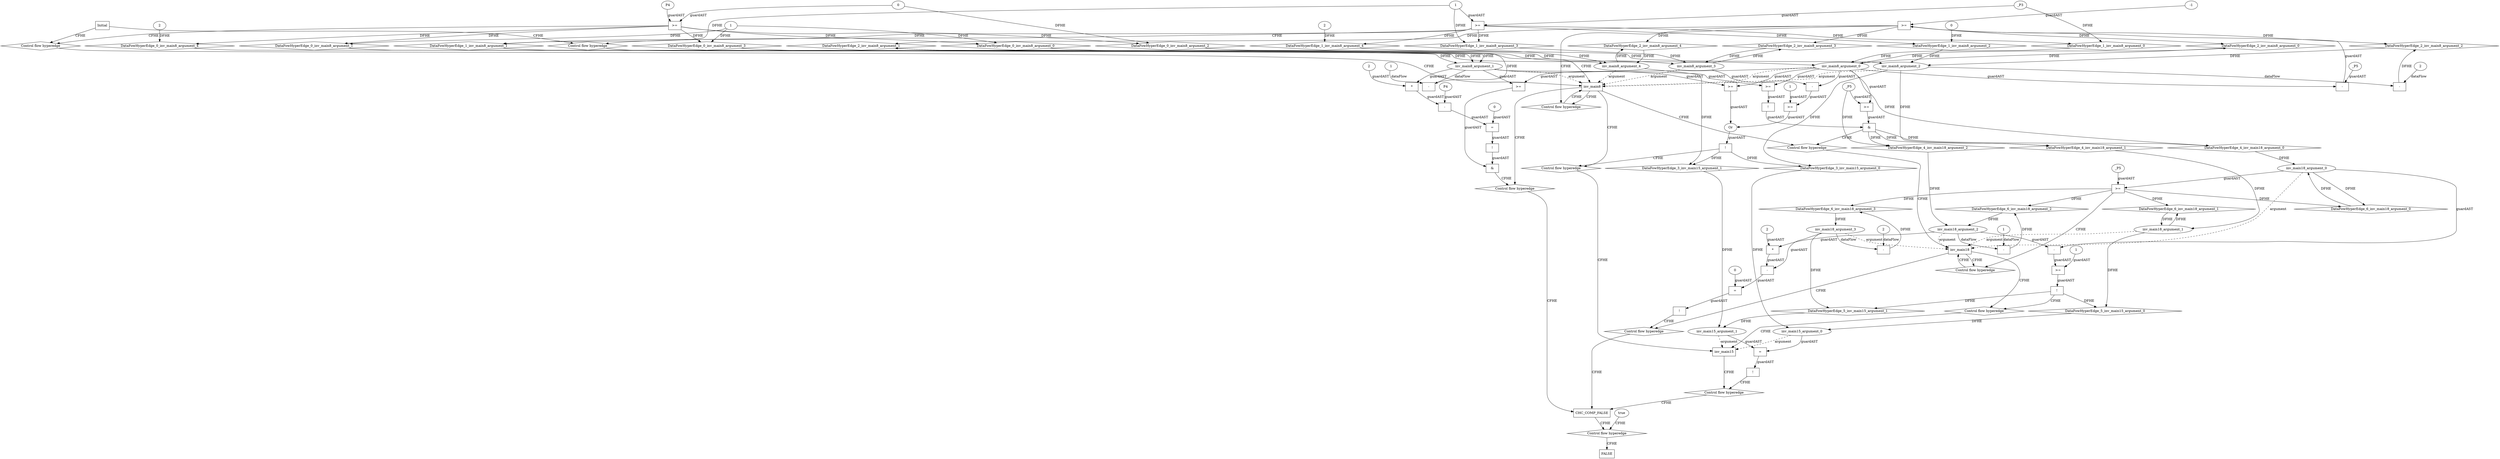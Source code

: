 digraph dag {
"CHC_COMP_FALSE" [label="CHC_COMP_FALSE" nodeName="CHC_COMP_FALSE" class=CONTROL  shape="rect"];
"inv_main15" [label="inv_main15" nodeName="inv_main15" class=CONTROL  shape="rect"];
"inv_main18" [label="inv_main18" nodeName="inv_main18" class=CONTROL  shape="rect"];
"inv_main8" [label="inv_main8" nodeName="inv_main8" class=CONTROL  shape="rect"];
FALSE [label="FALSE" nodeName=FALSE class=CONTROL  shape="rect"];
Initial [label="Initial" nodeName=Initial class=CONTROL  shape="rect"];
ControlFowHyperEdge_0 [label="Control flow hyperedge" nodeName=ControlFowHyperEdge_0 class=controlFlowHyperEdge shape="diamond"];
"Initial" -> ControlFowHyperEdge_0 [label="CFHE"]
ControlFowHyperEdge_0 -> "inv_main8" [label="CFHE"]
ControlFowHyperEdge_1 [label="Control flow hyperedge" nodeName=ControlFowHyperEdge_1 class=controlFlowHyperEdge shape="diamond"];
"Initial" -> ControlFowHyperEdge_1 [label="CFHE"]
ControlFowHyperEdge_1 -> "inv_main8" [label="CFHE"]
ControlFowHyperEdge_2 [label="Control flow hyperedge" nodeName=ControlFowHyperEdge_2 class=controlFlowHyperEdge shape="diamond"];
"inv_main8" -> ControlFowHyperEdge_2 [label="CFHE"]
ControlFowHyperEdge_2 -> "inv_main8" [label="CFHE"]
ControlFowHyperEdge_3 [label="Control flow hyperedge" nodeName=ControlFowHyperEdge_3 class=controlFlowHyperEdge shape="diamond"];
"inv_main8" -> ControlFowHyperEdge_3 [label="CFHE"]
ControlFowHyperEdge_3 -> "inv_main15" [label="CFHE"]
ControlFowHyperEdge_4 [label="Control flow hyperedge" nodeName=ControlFowHyperEdge_4 class=controlFlowHyperEdge shape="diamond"];
"inv_main8" -> ControlFowHyperEdge_4 [label="CFHE"]
ControlFowHyperEdge_4 -> "inv_main18" [label="CFHE"]
ControlFowHyperEdge_5 [label="Control flow hyperedge" nodeName=ControlFowHyperEdge_5 class=controlFlowHyperEdge shape="diamond"];
"inv_main18" -> ControlFowHyperEdge_5 [label="CFHE"]
ControlFowHyperEdge_5 -> "inv_main15" [label="CFHE"]
ControlFowHyperEdge_6 [label="Control flow hyperedge" nodeName=ControlFowHyperEdge_6 class=controlFlowHyperEdge shape="diamond"];
"inv_main18" -> ControlFowHyperEdge_6 [label="CFHE"]
ControlFowHyperEdge_6 -> "inv_main18" [label="CFHE"]
ControlFowHyperEdge_7 [label="Control flow hyperedge" nodeName=ControlFowHyperEdge_7 class=controlFlowHyperEdge shape="diamond"];
"inv_main8" -> ControlFowHyperEdge_7 [label="CFHE"]
ControlFowHyperEdge_7 -> "CHC_COMP_FALSE" [label="CFHE"]
ControlFowHyperEdge_8 [label="Control flow hyperedge" nodeName=ControlFowHyperEdge_8 class=controlFlowHyperEdge shape="diamond"];
"inv_main18" -> ControlFowHyperEdge_8 [label="CFHE"]
ControlFowHyperEdge_8 -> "CHC_COMP_FALSE" [label="CFHE"]
ControlFowHyperEdge_9 [label="Control flow hyperedge" nodeName=ControlFowHyperEdge_9 class=controlFlowHyperEdge shape="diamond"];
"inv_main15" -> ControlFowHyperEdge_9 [label="CFHE"]
ControlFowHyperEdge_9 -> "CHC_COMP_FALSE" [label="CFHE"]
ControlFowHyperEdge_10 [label="Control flow hyperedge" nodeName=ControlFowHyperEdge_10 class=controlFlowHyperEdge shape="diamond"];
"CHC_COMP_FALSE" -> ControlFowHyperEdge_10 [label="CFHE"]
ControlFowHyperEdge_10 -> "FALSE" [label="CFHE"]
"inv_main8_argument_0" [label="inv_main8_argument_0" nodeName=argument0 class=argument  head="inv_main8" shape="oval"];
"inv_main8_argument_0" -> "inv_main8"[label="argument" style="dashed"]
"inv_main8_argument_1" [label="inv_main8_argument_1" nodeName=argument1 class=argument  head="inv_main8" shape="oval"];
"inv_main8_argument_1" -> "inv_main8"[label="argument" style="dashed"]
"inv_main8_argument_2" [label="inv_main8_argument_2" nodeName=argument2 class=argument  head="inv_main8" shape="oval"];
"inv_main8_argument_2" -> "inv_main8"[label="argument" style="dashed"]
"inv_main8_argument_3" [label="inv_main8_argument_3" nodeName=argument3 class=argument  head="inv_main8" shape="oval"];
"inv_main8_argument_3" -> "inv_main8"[label="argument" style="dashed"]
"inv_main8_argument_4" [label="inv_main8_argument_4" nodeName=argument4 class=argument  head="inv_main8" shape="oval"];
"inv_main8_argument_4" -> "inv_main8"[label="argument" style="dashed"]
"inv_main15_argument_0" [label="inv_main15_argument_0" nodeName=argument0 class=argument  head="inv_main15" shape="oval"];
"inv_main15_argument_0" -> "inv_main15"[label="argument" style="dashed"]
"inv_main15_argument_1" [label="inv_main15_argument_1" nodeName=argument1 class=argument  head="inv_main15" shape="oval"];
"inv_main15_argument_1" -> "inv_main15"[label="argument" style="dashed"]
"inv_main18_argument_0" [label="inv_main18_argument_0" nodeName=argument0 class=argument  head="inv_main18" shape="oval"];
"inv_main18_argument_0" -> "inv_main18"[label="argument" style="dashed"]
"inv_main18_argument_1" [label="inv_main18_argument_1" nodeName=argument1 class=argument  head="inv_main18" shape="oval"];
"inv_main18_argument_1" -> "inv_main18"[label="argument" style="dashed"]
"inv_main18_argument_2" [label="inv_main18_argument_2" nodeName=argument2 class=argument  head="inv_main18" shape="oval"];
"inv_main18_argument_2" -> "inv_main18"[label="argument" style="dashed"]
"inv_main18_argument_3" [label="inv_main18_argument_3" nodeName=argument3 class=argument  head="inv_main18" shape="oval"];
"inv_main18_argument_3" -> "inv_main18"[label="argument" style="dashed"]

"xxxinv_main8___Initial_0xxxguard_0_node_0" [label=">=" nodeName="xxxinv_main8___Initial_0xxxguard_0_node_0" class=Operator  shape="rect"];
"xxxinv_main8___Initial_0xxxguard_0_node_2" [label="P4" nodeName="xxxinv_main8___Initial_0xxxguard_0_node_2" class=symbolicConstant ];
"xxxinv_main8___Initial_0xxxdataFlow1_node_0" -> "xxxinv_main8___Initial_0xxxguard_0_node_0"[label="guardAST"]
"xxxinv_main8___Initial_0xxxguard_0_node_2" -> "xxxinv_main8___Initial_0xxxguard_0_node_0"[label="guardAST"]

"xxxinv_main8___Initial_0xxxguard_0_node_0" -> "ControlFowHyperEdge_0" [label="CFHE"];
"xxxinv_main8___Initial_0xxxdataFlow_0_node_0" [label="1" nodeName="xxxinv_main8___Initial_0xxxdataFlow_0_node_0" class=IdealInt ];

"xxxinv_main8___Initial_0xxxdataFlow1_node_0" [label="0" nodeName="xxxinv_main8___Initial_0xxxdataFlow1_node_0" class=IdealInt ];


"xxxinv_main8___Initial_0xxxdataFlow3_node_0" [label="2" nodeName="xxxinv_main8___Initial_0xxxdataFlow3_node_0" class=IdealInt ];


"xxxinv_main8___Initial_1xxxguard_0_node_0" [label=">=" nodeName="xxxinv_main8___Initial_1xxxguard_0_node_0" class=Operator  shape="rect"];
"xxxinv_main8___Initial_1xxxdataFlow4_node_0" -> "xxxinv_main8___Initial_1xxxguard_0_node_0"[label="guardAST"]
"xxxinv_main8___Initial_1xxxdataFlow_0_node_0" -> "xxxinv_main8___Initial_1xxxguard_0_node_0"[label="guardAST"]

"xxxinv_main8___Initial_1xxxguard_0_node_0" -> "ControlFowHyperEdge_1" [label="CFHE"];
"xxxinv_main8___Initial_1xxxdataFlow_0_node_0" [label="1" nodeName="xxxinv_main8___Initial_1xxxdataFlow_0_node_0" class=IdealInt ];

"xxxinv_main8___Initial_1xxxdataFlow1_node_0" [label="0" nodeName="xxxinv_main8___Initial_1xxxdataFlow1_node_0" class=IdealInt ];


"xxxinv_main8___Initial_1xxxdataFlow3_node_0" [label="2" nodeName="xxxinv_main8___Initial_1xxxdataFlow3_node_0" class=IdealInt ];

"xxxinv_main8___Initial_1xxxdataFlow4_node_0" [label="_P3" nodeName="xxxinv_main8___Initial_1xxxdataFlow4_node_0" class=symbolicConstant ];

"xxxinv_main8___inv_main8_2xxxguard_0_node_0" [label=">=" nodeName="xxxinv_main8___inv_main8_2xxxguard_0_node_0" class=Operator  shape="rect"];
"xxxinv_main8___inv_main8_2xxxguard_0_node_1" [label="-" nodeName="xxxinv_main8___inv_main8_2xxxguard_0_node_1" class= Operator shape="rect"];
"xxxinv_main8___inv_main8_2xxxguard_0_node_3" [label="_P5" nodeName="xxxinv_main8___inv_main8_2xxxguard_0_node_3" class=symbolicConstant ];
"xxxinv_main8___inv_main8_2xxxguard_0_node_4" [label="-1" nodeName="xxxinv_main8___inv_main8_2xxxguard_0_node_4" class=IdealInt ];
"xxxinv_main8___inv_main8_2xxxguard_0_node_1" -> "xxxinv_main8___inv_main8_2xxxguard_0_node_0"[label="guardAST"]
"xxxinv_main8___inv_main8_2xxxguard_0_node_4" -> "xxxinv_main8___inv_main8_2xxxguard_0_node_0"[label="guardAST"]
"inv_main8_argument_0" -> "xxxinv_main8___inv_main8_2xxxguard_0_node_1"[label="guardAST"]
"xxxinv_main8___inv_main8_2xxxguard_0_node_3" -> "xxxinv_main8___inv_main8_2xxxguard_0_node_1"[label="guardAST"]

"xxxinv_main8___inv_main8_2xxxguard_0_node_0" -> "ControlFowHyperEdge_2" [label="CFHE"];
"xxxinv_main8___inv_main8_2xxxdataFlow_0_node_0" [label="-" nodeName="xxxinv_main8___inv_main8_2xxxdataFlow_0_node_0" class= Operator shape="rect"];
"xxxinv_main8___inv_main8_2xxxdataFlow_0_node_2" [label="1" nodeName="xxxinv_main8___inv_main8_2xxxdataFlow_0_node_2" class=IdealInt ];
"inv_main8_argument_1" -> "xxxinv_main8___inv_main8_2xxxdataFlow_0_node_0"[label="dataFlow"]
"xxxinv_main8___inv_main8_2xxxdataFlow_0_node_2" -> "xxxinv_main8___inv_main8_2xxxdataFlow_0_node_0"[label="dataFlow"]

"xxxinv_main8___inv_main8_2xxxdataFlow1_node_0" [label="-" nodeName="xxxinv_main8___inv_main8_2xxxdataFlow1_node_0" class= Operator shape="rect"];
"xxxinv_main8___inv_main8_2xxxdataFlow1_node_2" [label="2" nodeName="xxxinv_main8___inv_main8_2xxxdataFlow1_node_2" class=IdealInt ];
"inv_main8_argument_2" -> "xxxinv_main8___inv_main8_2xxxdataFlow1_node_0"[label="dataFlow"]
"xxxinv_main8___inv_main8_2xxxdataFlow1_node_2" -> "xxxinv_main8___inv_main8_2xxxdataFlow1_node_0"[label="dataFlow"]

"xxxinv_main15___inv_main8_3xxxguard_0_node_0" [label="!" nodeName="xxxinv_main15___inv_main8_3xxxguard_0_node_0" class=Operator shape="rect"];
"xxxinv_main15___inv_main8_3xxxguard_0_node_1" [label="Or" nodeName="xxxinv_main15___inv_main8_3xxxguard_0_node_1" class=Operator ];
"xxxinv_main15___inv_main8_3xxxguard_0_node_2" [label=">=" nodeName="xxxinv_main15___inv_main8_3xxxguard_0_node_2" class=Operator  shape="rect"];
"xxxinv_main15___inv_main8_3xxxguard_0_node_3" [label="-" nodeName="xxxinv_main15___inv_main8_3xxxguard_0_node_3" class= Operator shape="rect"];
"xxxinv_main15___inv_main8_3xxxguard_0_node_6" [label="1" nodeName="xxxinv_main15___inv_main8_3xxxguard_0_node_6" class=IdealInt ];
"xxxinv_main15___inv_main8_3xxxguard_0_node_7" [label=">=" nodeName="xxxinv_main15___inv_main8_3xxxguard_0_node_7" class=Operator  shape="rect"];
"xxxinv_main15___inv_main8_3xxxguard_0_node_1" -> "xxxinv_main15___inv_main8_3xxxguard_0_node_0"[label="guardAST"]
"xxxinv_main15___inv_main8_3xxxguard_0_node_2" -> "xxxinv_main15___inv_main8_3xxxguard_0_node_1"[label="guardAST"]
"xxxinv_main15___inv_main8_3xxxguard_0_node_7" -> "xxxinv_main15___inv_main8_3xxxguard_0_node_1"[label="guardAST"]
"xxxinv_main15___inv_main8_3xxxguard_0_node_3" -> "xxxinv_main15___inv_main8_3xxxguard_0_node_2"[label="guardAST"]
"xxxinv_main15___inv_main8_3xxxguard_0_node_6" -> "xxxinv_main15___inv_main8_3xxxguard_0_node_2"[label="guardAST"]
"inv_main8_argument_0" -> "xxxinv_main15___inv_main8_3xxxguard_0_node_3"[label="guardAST"]
"inv_main8_argument_3" -> "xxxinv_main15___inv_main8_3xxxguard_0_node_3"[label="guardAST"]
"inv_main8_argument_0" -> "xxxinv_main15___inv_main8_3xxxguard_0_node_7"[label="guardAST"]
"inv_main8_argument_1" -> "xxxinv_main15___inv_main8_3xxxguard_0_node_7"[label="guardAST"]

"xxxinv_main15___inv_main8_3xxxguard_0_node_0" -> "ControlFowHyperEdge_3" [label="CFHE"];
"xxxinv_main18___inv_main8_4xxx_and" [label="&" nodeName="xxxinv_main18___inv_main8_4xxx_and" class=Operator shape="rect"];
"xxxinv_main18___inv_main8_4xxxguard_0_node_0" [label="!" nodeName="xxxinv_main18___inv_main8_4xxxguard_0_node_0" class=Operator shape="rect"];
"xxxinv_main18___inv_main8_4xxxguard_0_node_1" [label=">=" nodeName="xxxinv_main18___inv_main8_4xxxguard_0_node_1" class=Operator  shape="rect"];
"xxxinv_main18___inv_main8_4xxxguard_0_node_1" -> "xxxinv_main18___inv_main8_4xxxguard_0_node_0"[label="guardAST"]
"inv_main8_argument_0" -> "xxxinv_main18___inv_main8_4xxxguard_0_node_1"[label="guardAST"]
"inv_main8_argument_1" -> "xxxinv_main18___inv_main8_4xxxguard_0_node_1"[label="guardAST"]

"xxxinv_main18___inv_main8_4xxxguard_0_node_0" -> "xxxinv_main18___inv_main8_4xxx_and" [label="guardAST"];
"xxxinv_main18___inv_main8_4xxxguard1_node_0" [label=">=" nodeName="xxxinv_main18___inv_main8_4xxxguard1_node_0" class=Operator  shape="rect"];
"inv_main8_argument_0" -> "xxxinv_main18___inv_main8_4xxxguard1_node_0"[label="guardAST"]
"xxxinv_main18___inv_main8_4xxxdataFlow_0_node_0" -> "xxxinv_main18___inv_main8_4xxxguard1_node_0"[label="guardAST"]

"xxxinv_main18___inv_main8_4xxxguard1_node_0" -> "xxxinv_main18___inv_main8_4xxx_and" [label="guardAST"];
"xxxinv_main18___inv_main8_4xxx_and" -> "ControlFowHyperEdge_4" [label="CFHE"];
"xxxinv_main18___inv_main8_4xxxdataFlow_0_node_0" [label="_P5" nodeName="xxxinv_main18___inv_main8_4xxxdataFlow_0_node_0" class=symbolicConstant ];

"xxxinv_main15___inv_main18_5xxxguard_0_node_0" [label="!" nodeName="xxxinv_main15___inv_main18_5xxxguard_0_node_0" class=Operator shape="rect"];
"xxxinv_main15___inv_main18_5xxxguard_0_node_1" [label=">=" nodeName="xxxinv_main15___inv_main18_5xxxguard_0_node_1" class=Operator  shape="rect"];
"xxxinv_main15___inv_main18_5xxxguard_0_node_2" [label="-" nodeName="xxxinv_main15___inv_main18_5xxxguard_0_node_2" class= Operator shape="rect"];
"xxxinv_main15___inv_main18_5xxxguard_0_node_5" [label="1" nodeName="xxxinv_main15___inv_main18_5xxxguard_0_node_5" class=IdealInt ];
"xxxinv_main15___inv_main18_5xxxguard_0_node_1" -> "xxxinv_main15___inv_main18_5xxxguard_0_node_0"[label="guardAST"]
"xxxinv_main15___inv_main18_5xxxguard_0_node_2" -> "xxxinv_main15___inv_main18_5xxxguard_0_node_1"[label="guardAST"]
"xxxinv_main15___inv_main18_5xxxguard_0_node_5" -> "xxxinv_main15___inv_main18_5xxxguard_0_node_1"[label="guardAST"]
"inv_main18_argument_0" -> "xxxinv_main15___inv_main18_5xxxguard_0_node_2"[label="guardAST"]
"inv_main18_argument_2" -> "xxxinv_main15___inv_main18_5xxxguard_0_node_2"[label="guardAST"]

"xxxinv_main15___inv_main18_5xxxguard_0_node_0" -> "ControlFowHyperEdge_5" [label="CFHE"];
"xxxinv_main18___inv_main18_6xxxguard_0_node_0" [label=">=" nodeName="xxxinv_main18___inv_main18_6xxxguard_0_node_0" class=Operator  shape="rect"];
"xxxinv_main18___inv_main18_6xxxguard_0_node_2" [label="_P5" nodeName="xxxinv_main18___inv_main18_6xxxguard_0_node_2" class=symbolicConstant ];
"inv_main18_argument_0" -> "xxxinv_main18___inv_main18_6xxxguard_0_node_0"[label="guardAST"]
"xxxinv_main18___inv_main18_6xxxguard_0_node_2" -> "xxxinv_main18___inv_main18_6xxxguard_0_node_0"[label="guardAST"]

"xxxinv_main18___inv_main18_6xxxguard_0_node_0" -> "ControlFowHyperEdge_6" [label="CFHE"];
"xxxinv_main18___inv_main18_6xxxdataFlow_0_node_0" [label="-" nodeName="xxxinv_main18___inv_main18_6xxxdataFlow_0_node_0" class= Operator shape="rect"];
"xxxinv_main18___inv_main18_6xxxdataFlow_0_node_2" [label="1" nodeName="xxxinv_main18___inv_main18_6xxxdataFlow_0_node_2" class=IdealInt ];
"inv_main18_argument_2" -> "xxxinv_main18___inv_main18_6xxxdataFlow_0_node_0"[label="dataFlow"]
"xxxinv_main18___inv_main18_6xxxdataFlow_0_node_2" -> "xxxinv_main18___inv_main18_6xxxdataFlow_0_node_0"[label="dataFlow"]

"xxxinv_main18___inv_main18_6xxxdataFlow1_node_0" [label="-" nodeName="xxxinv_main18___inv_main18_6xxxdataFlow1_node_0" class= Operator shape="rect"];
"xxxinv_main18___inv_main18_6xxxdataFlow1_node_2" [label="2" nodeName="xxxinv_main18___inv_main18_6xxxdataFlow1_node_2" class=IdealInt ];
"inv_main18_argument_3" -> "xxxinv_main18___inv_main18_6xxxdataFlow1_node_0"[label="dataFlow"]
"xxxinv_main18___inv_main18_6xxxdataFlow1_node_2" -> "xxxinv_main18___inv_main18_6xxxdataFlow1_node_0"[label="dataFlow"]

"xxxCHC_COMP_FALSE___inv_main8_7xxx_and" [label="&" nodeName="xxxCHC_COMP_FALSE___inv_main8_7xxx_and" class=Operator shape="rect"];
"xxxCHC_COMP_FALSE___inv_main8_7xxxguard_0_node_0" [label="!" nodeName="xxxCHC_COMP_FALSE___inv_main8_7xxxguard_0_node_0" class=Operator shape="rect"];
"xxxCHC_COMP_FALSE___inv_main8_7xxxguard_0_node_1" [label="=" nodeName="xxxCHC_COMP_FALSE___inv_main8_7xxxguard_0_node_1" class=Operator  shape="rect"];
"xxxCHC_COMP_FALSE___inv_main8_7xxxguard_0_node_2" [label="-" nodeName="xxxCHC_COMP_FALSE___inv_main8_7xxxguard_0_node_2" class= Operator shape="rect"];
"xxxCHC_COMP_FALSE___inv_main8_7xxxguard_0_node_3" [label="P4" nodeName="xxxCHC_COMP_FALSE___inv_main8_7xxxguard_0_node_3" class=symbolicConstant ];
"xxxCHC_COMP_FALSE___inv_main8_7xxxguard_0_node_4" [label="*" nodeName="xxxCHC_COMP_FALSE___inv_main8_7xxxguard_0_node_4" class=Operator  shape="rect"];
"xxxCHC_COMP_FALSE___inv_main8_7xxxguard_0_node_5" [label="2" nodeName="xxxCHC_COMP_FALSE___inv_main8_7xxxguard_0_node_5" class=constant ];
"xxxCHC_COMP_FALSE___inv_main8_7xxxguard_0_node_7" [label="0" nodeName="xxxCHC_COMP_FALSE___inv_main8_7xxxguard_0_node_7" class=IdealInt ];
"xxxCHC_COMP_FALSE___inv_main8_7xxxguard_0_node_1" -> "xxxCHC_COMP_FALSE___inv_main8_7xxxguard_0_node_0"[label="guardAST"]
"xxxCHC_COMP_FALSE___inv_main8_7xxxguard_0_node_2" -> "xxxCHC_COMP_FALSE___inv_main8_7xxxguard_0_node_1"[label="guardAST"]
"xxxCHC_COMP_FALSE___inv_main8_7xxxguard_0_node_7" -> "xxxCHC_COMP_FALSE___inv_main8_7xxxguard_0_node_1"[label="guardAST"]
"xxxCHC_COMP_FALSE___inv_main8_7xxxguard_0_node_3" -> "xxxCHC_COMP_FALSE___inv_main8_7xxxguard_0_node_2"[label="guardAST"]
"xxxCHC_COMP_FALSE___inv_main8_7xxxguard_0_node_4" -> "xxxCHC_COMP_FALSE___inv_main8_7xxxguard_0_node_2"[label="guardAST"]
"inv_main8_argument_1" -> "xxxCHC_COMP_FALSE___inv_main8_7xxxguard_0_node_4"[label="guardAST"]
"xxxCHC_COMP_FALSE___inv_main8_7xxxguard_0_node_5" -> "xxxCHC_COMP_FALSE___inv_main8_7xxxguard_0_node_4"[label="guardAST"]

"xxxCHC_COMP_FALSE___inv_main8_7xxxguard_0_node_0" -> "xxxCHC_COMP_FALSE___inv_main8_7xxx_and" [label="guardAST"];
"xxxCHC_COMP_FALSE___inv_main8_7xxxguard1_node_0" [label=">=" nodeName="xxxCHC_COMP_FALSE___inv_main8_7xxxguard1_node_0" class=Operator  shape="rect"];
"inv_main8_argument_0" -> "xxxCHC_COMP_FALSE___inv_main8_7xxxguard1_node_0"[label="guardAST"]
"inv_main8_argument_1" -> "xxxCHC_COMP_FALSE___inv_main8_7xxxguard1_node_0"[label="guardAST"]

"xxxCHC_COMP_FALSE___inv_main8_7xxxguard1_node_0" -> "xxxCHC_COMP_FALSE___inv_main8_7xxx_and" [label="guardAST"];
"xxxCHC_COMP_FALSE___inv_main8_7xxx_and" -> "ControlFowHyperEdge_7" [label="CFHE"];
"xxxCHC_COMP_FALSE___inv_main18_8xxxguard_0_node_0" [label="!" nodeName="xxxCHC_COMP_FALSE___inv_main18_8xxxguard_0_node_0" class=Operator shape="rect"];
"xxxCHC_COMP_FALSE___inv_main18_8xxxguard_0_node_1" [label="=" nodeName="xxxCHC_COMP_FALSE___inv_main18_8xxxguard_0_node_1" class=Operator  shape="rect"];
"xxxCHC_COMP_FALSE___inv_main18_8xxxguard_0_node_2" [label="-" nodeName="xxxCHC_COMP_FALSE___inv_main18_8xxxguard_0_node_2" class= Operator shape="rect"];
"xxxCHC_COMP_FALSE___inv_main18_8xxxguard_0_node_4" [label="*" nodeName="xxxCHC_COMP_FALSE___inv_main18_8xxxguard_0_node_4" class=Operator  shape="rect"];
"xxxCHC_COMP_FALSE___inv_main18_8xxxguard_0_node_5" [label="2" nodeName="xxxCHC_COMP_FALSE___inv_main18_8xxxguard_0_node_5" class=constant ];
"xxxCHC_COMP_FALSE___inv_main18_8xxxguard_0_node_7" [label="0" nodeName="xxxCHC_COMP_FALSE___inv_main18_8xxxguard_0_node_7" class=IdealInt ];
"xxxCHC_COMP_FALSE___inv_main18_8xxxguard_0_node_1" -> "xxxCHC_COMP_FALSE___inv_main18_8xxxguard_0_node_0"[label="guardAST"]
"xxxCHC_COMP_FALSE___inv_main18_8xxxguard_0_node_2" -> "xxxCHC_COMP_FALSE___inv_main18_8xxxguard_0_node_1"[label="guardAST"]
"xxxCHC_COMP_FALSE___inv_main18_8xxxguard_0_node_7" -> "xxxCHC_COMP_FALSE___inv_main18_8xxxguard_0_node_1"[label="guardAST"]
"inv_main18_argument_3" -> "xxxCHC_COMP_FALSE___inv_main18_8xxxguard_0_node_2"[label="guardAST"]
"xxxCHC_COMP_FALSE___inv_main18_8xxxguard_0_node_4" -> "xxxCHC_COMP_FALSE___inv_main18_8xxxguard_0_node_2"[label="guardAST"]
"inv_main18_argument_2" -> "xxxCHC_COMP_FALSE___inv_main18_8xxxguard_0_node_4"[label="guardAST"]
"xxxCHC_COMP_FALSE___inv_main18_8xxxguard_0_node_5" -> "xxxCHC_COMP_FALSE___inv_main18_8xxxguard_0_node_4"[label="guardAST"]

"xxxCHC_COMP_FALSE___inv_main18_8xxxguard_0_node_0" -> "ControlFowHyperEdge_8" [label="CFHE"];
"xxxCHC_COMP_FALSE___inv_main15_9xxxguard_0_node_0" [label="!" nodeName="xxxCHC_COMP_FALSE___inv_main15_9xxxguard_0_node_0" class=Operator shape="rect"];
"xxxCHC_COMP_FALSE___inv_main15_9xxxguard_0_node_1" [label="=" nodeName="xxxCHC_COMP_FALSE___inv_main15_9xxxguard_0_node_1" class=Operator  shape="rect"];
"xxxCHC_COMP_FALSE___inv_main15_9xxxguard_0_node_1" -> "xxxCHC_COMP_FALSE___inv_main15_9xxxguard_0_node_0"[label="guardAST"]
"inv_main15_argument_0" -> "xxxCHC_COMP_FALSE___inv_main15_9xxxguard_0_node_1"[label="guardAST"]
"inv_main15_argument_1" -> "xxxCHC_COMP_FALSE___inv_main15_9xxxguard_0_node_1"[label="guardAST"]

"xxxCHC_COMP_FALSE___inv_main15_9xxxguard_0_node_0" -> "ControlFowHyperEdge_9" [label="CFHE"];
"xxxFALSE___CHC_COMP_FALSE_10xxxguard_0_node_0" [label="true" nodeName="xxxFALSE___CHC_COMP_FALSE_10xxxguard_0_node_0" class=Constant ];

"xxxFALSE___CHC_COMP_FALSE_10xxxguard_0_node_0" -> "ControlFowHyperEdge_10" [label="CFHE"];
"inv_main8_argument_0" -> "DataFowHyperEdge_2_inv_main8_argument_0"[label="DFHE"]
"DataFowHyperEdge_2_inv_main8_argument_0" [label="DataFowHyperEdge_2_inv_main8_argument_0" nodeName="DataFowHyperEdge_2_inv_main8_argument_0" class=DataFlowHyperedge shape="diamond"];
"DataFowHyperEdge_2_inv_main8_argument_0" -> "inv_main8_argument_0"[label="DFHE"]
"xxxinv_main8___inv_main8_2xxxguard_0_node_0" -> "DataFowHyperEdge_2_inv_main8_argument_0"[label="DFHE"]
"inv_main8_argument_3" -> "DataFowHyperEdge_2_inv_main8_argument_3"[label="DFHE"]
"DataFowHyperEdge_2_inv_main8_argument_3" [label="DataFowHyperEdge_2_inv_main8_argument_3" nodeName="DataFowHyperEdge_2_inv_main8_argument_3" class=DataFlowHyperedge shape="diamond"];
"DataFowHyperEdge_2_inv_main8_argument_3" -> "inv_main8_argument_3"[label="DFHE"]
"xxxinv_main8___inv_main8_2xxxguard_0_node_0" -> "DataFowHyperEdge_2_inv_main8_argument_3"[label="DFHE"]
"inv_main8_argument_4" -> "DataFowHyperEdge_2_inv_main8_argument_4"[label="DFHE"]
"DataFowHyperEdge_2_inv_main8_argument_4" [label="DataFowHyperEdge_2_inv_main8_argument_4" nodeName="DataFowHyperEdge_2_inv_main8_argument_4" class=DataFlowHyperedge shape="diamond"];
"DataFowHyperEdge_2_inv_main8_argument_4" -> "inv_main8_argument_4"[label="DFHE"]
"xxxinv_main8___inv_main8_2xxxguard_0_node_0" -> "DataFowHyperEdge_2_inv_main8_argument_4"[label="DFHE"]
"inv_main8_argument_2" -> "DataFowHyperEdge_3_inv_main15_argument_0"[label="DFHE"]
"DataFowHyperEdge_3_inv_main15_argument_0" [label="DataFowHyperEdge_3_inv_main15_argument_0" nodeName="DataFowHyperEdge_3_inv_main15_argument_0" class=DataFlowHyperedge shape="diamond"];
"DataFowHyperEdge_3_inv_main15_argument_0" -> "inv_main15_argument_0"[label="DFHE"]
"xxxinv_main15___inv_main8_3xxxguard_0_node_0" -> "DataFowHyperEdge_3_inv_main15_argument_0"[label="DFHE"]
"inv_main8_argument_4" -> "DataFowHyperEdge_3_inv_main15_argument_1"[label="DFHE"]
"DataFowHyperEdge_3_inv_main15_argument_1" [label="DataFowHyperEdge_3_inv_main15_argument_1" nodeName="DataFowHyperEdge_3_inv_main15_argument_1" class=DataFlowHyperedge shape="diamond"];
"DataFowHyperEdge_3_inv_main15_argument_1" -> "inv_main15_argument_1"[label="DFHE"]
"xxxinv_main15___inv_main8_3xxxguard_0_node_0" -> "DataFowHyperEdge_3_inv_main15_argument_1"[label="DFHE"]
"inv_main8_argument_0" -> "DataFowHyperEdge_4_inv_main18_argument_0"[label="DFHE"]
"DataFowHyperEdge_4_inv_main18_argument_0" [label="DataFowHyperEdge_4_inv_main18_argument_0" nodeName="DataFowHyperEdge_4_inv_main18_argument_0" class=DataFlowHyperedge shape="diamond"];
"DataFowHyperEdge_4_inv_main18_argument_0" -> "inv_main18_argument_0"[label="DFHE"]
"xxxinv_main18___inv_main8_4xxx_and" -> "DataFowHyperEdge_4_inv_main18_argument_0"[label="DFHE"]
"inv_main8_argument_2" -> "DataFowHyperEdge_4_inv_main18_argument_1"[label="DFHE"]
"DataFowHyperEdge_4_inv_main18_argument_1" [label="DataFowHyperEdge_4_inv_main18_argument_1" nodeName="DataFowHyperEdge_4_inv_main18_argument_1" class=DataFlowHyperedge shape="diamond"];
"DataFowHyperEdge_4_inv_main18_argument_1" -> "inv_main18_argument_1"[label="DFHE"]
"xxxinv_main18___inv_main8_4xxx_and" -> "DataFowHyperEdge_4_inv_main18_argument_1"[label="DFHE"]
"inv_main18_argument_1" -> "DataFowHyperEdge_5_inv_main15_argument_0"[label="DFHE"]
"DataFowHyperEdge_5_inv_main15_argument_0" [label="DataFowHyperEdge_5_inv_main15_argument_0" nodeName="DataFowHyperEdge_5_inv_main15_argument_0" class=DataFlowHyperedge shape="diamond"];
"DataFowHyperEdge_5_inv_main15_argument_0" -> "inv_main15_argument_0"[label="DFHE"]
"xxxinv_main15___inv_main18_5xxxguard_0_node_0" -> "DataFowHyperEdge_5_inv_main15_argument_0"[label="DFHE"]
"inv_main18_argument_3" -> "DataFowHyperEdge_5_inv_main15_argument_1"[label="DFHE"]
"DataFowHyperEdge_5_inv_main15_argument_1" [label="DataFowHyperEdge_5_inv_main15_argument_1" nodeName="DataFowHyperEdge_5_inv_main15_argument_1" class=DataFlowHyperedge shape="diamond"];
"DataFowHyperEdge_5_inv_main15_argument_1" -> "inv_main15_argument_1"[label="DFHE"]
"xxxinv_main15___inv_main18_5xxxguard_0_node_0" -> "DataFowHyperEdge_5_inv_main15_argument_1"[label="DFHE"]
"inv_main18_argument_0" -> "DataFowHyperEdge_6_inv_main18_argument_0"[label="DFHE"]
"DataFowHyperEdge_6_inv_main18_argument_0" [label="DataFowHyperEdge_6_inv_main18_argument_0" nodeName="DataFowHyperEdge_6_inv_main18_argument_0" class=DataFlowHyperedge shape="diamond"];
"DataFowHyperEdge_6_inv_main18_argument_0" -> "inv_main18_argument_0"[label="DFHE"]
"xxxinv_main18___inv_main18_6xxxguard_0_node_0" -> "DataFowHyperEdge_6_inv_main18_argument_0"[label="DFHE"]
"inv_main18_argument_1" -> "DataFowHyperEdge_6_inv_main18_argument_1"[label="DFHE"]
"DataFowHyperEdge_6_inv_main18_argument_1" [label="DataFowHyperEdge_6_inv_main18_argument_1" nodeName="DataFowHyperEdge_6_inv_main18_argument_1" class=DataFlowHyperedge shape="diamond"];
"DataFowHyperEdge_6_inv_main18_argument_1" -> "inv_main18_argument_1"[label="DFHE"]
"xxxinv_main18___inv_main18_6xxxguard_0_node_0" -> "DataFowHyperEdge_6_inv_main18_argument_1"[label="DFHE"]
"DataFowHyperEdge_0_inv_main8_argument_0" [label="DataFowHyperEdge_0_inv_main8_argument_0" nodeName="DataFowHyperEdge_0_inv_main8_argument_0" class=DataFlowHyperedge shape="diamond"];
"DataFowHyperEdge_0_inv_main8_argument_0" -> "inv_main8_argument_0"[label="DFHE"]
"xxxinv_main8___Initial_0xxxguard_0_node_0" -> "DataFowHyperEdge_0_inv_main8_argument_0"[label="DFHE"]
"xxxinv_main8___Initial_0xxxdataFlow_0_node_0" -> "DataFowHyperEdge_0_inv_main8_argument_0" [label="DFHE"];
"DataFowHyperEdge_0_inv_main8_argument_1" [label="DataFowHyperEdge_0_inv_main8_argument_1" nodeName="DataFowHyperEdge_0_inv_main8_argument_1" class=DataFlowHyperedge shape="diamond"];
"DataFowHyperEdge_0_inv_main8_argument_1" -> "inv_main8_argument_1"[label="DFHE"]
"xxxinv_main8___Initial_0xxxguard_0_node_0" -> "DataFowHyperEdge_0_inv_main8_argument_1"[label="DFHE"]
"xxxinv_main8___Initial_0xxxdataFlow_0_node_0" -> "DataFowHyperEdge_0_inv_main8_argument_1" [label="DFHE"];
"DataFowHyperEdge_0_inv_main8_argument_2" [label="DataFowHyperEdge_0_inv_main8_argument_2" nodeName="DataFowHyperEdge_0_inv_main8_argument_2" class=DataFlowHyperedge shape="diamond"];
"DataFowHyperEdge_0_inv_main8_argument_2" -> "inv_main8_argument_2"[label="DFHE"]
"xxxinv_main8___Initial_0xxxguard_0_node_0" -> "DataFowHyperEdge_0_inv_main8_argument_2"[label="DFHE"]
"xxxinv_main8___Initial_0xxxdataFlow1_node_0" -> "DataFowHyperEdge_0_inv_main8_argument_2" [label="DFHE"];
"DataFowHyperEdge_0_inv_main8_argument_3" [label="DataFowHyperEdge_0_inv_main8_argument_3" nodeName="DataFowHyperEdge_0_inv_main8_argument_3" class=DataFlowHyperedge shape="diamond"];
"DataFowHyperEdge_0_inv_main8_argument_3" -> "inv_main8_argument_3"[label="DFHE"]
"xxxinv_main8___Initial_0xxxguard_0_node_0" -> "DataFowHyperEdge_0_inv_main8_argument_3"[label="DFHE"]
"xxxinv_main8___Initial_0xxxdataFlow_0_node_0" -> "DataFowHyperEdge_0_inv_main8_argument_3" [label="DFHE"];
"DataFowHyperEdge_0_inv_main8_argument_4" [label="DataFowHyperEdge_0_inv_main8_argument_4" nodeName="DataFowHyperEdge_0_inv_main8_argument_4" class=DataFlowHyperedge shape="diamond"];
"DataFowHyperEdge_0_inv_main8_argument_4" -> "inv_main8_argument_4"[label="DFHE"]
"xxxinv_main8___Initial_0xxxguard_0_node_0" -> "DataFowHyperEdge_0_inv_main8_argument_4"[label="DFHE"]
"xxxinv_main8___Initial_0xxxdataFlow3_node_0" -> "DataFowHyperEdge_0_inv_main8_argument_4" [label="DFHE"];
"DataFowHyperEdge_1_inv_main8_argument_0" [label="DataFowHyperEdge_1_inv_main8_argument_0" nodeName="DataFowHyperEdge_1_inv_main8_argument_0" class=DataFlowHyperedge shape="diamond"];
"DataFowHyperEdge_1_inv_main8_argument_0" -> "inv_main8_argument_0"[label="DFHE"]
"xxxinv_main8___Initial_1xxxguard_0_node_0" -> "DataFowHyperEdge_1_inv_main8_argument_0"[label="DFHE"]
"xxxinv_main8___Initial_1xxxdataFlow4_node_0" -> "DataFowHyperEdge_1_inv_main8_argument_0" [label="DFHE"];
"DataFowHyperEdge_1_inv_main8_argument_1" [label="DataFowHyperEdge_1_inv_main8_argument_1" nodeName="DataFowHyperEdge_1_inv_main8_argument_1" class=DataFlowHyperedge shape="diamond"];
"DataFowHyperEdge_1_inv_main8_argument_1" -> "inv_main8_argument_1"[label="DFHE"]
"xxxinv_main8___Initial_1xxxguard_0_node_0" -> "DataFowHyperEdge_1_inv_main8_argument_1"[label="DFHE"]
"xxxinv_main8___Initial_1xxxdataFlow_0_node_0" -> "DataFowHyperEdge_1_inv_main8_argument_1" [label="DFHE"];
"DataFowHyperEdge_1_inv_main8_argument_2" [label="DataFowHyperEdge_1_inv_main8_argument_2" nodeName="DataFowHyperEdge_1_inv_main8_argument_2" class=DataFlowHyperedge shape="diamond"];
"DataFowHyperEdge_1_inv_main8_argument_2" -> "inv_main8_argument_2"[label="DFHE"]
"xxxinv_main8___Initial_1xxxguard_0_node_0" -> "DataFowHyperEdge_1_inv_main8_argument_2"[label="DFHE"]
"xxxinv_main8___Initial_1xxxdataFlow1_node_0" -> "DataFowHyperEdge_1_inv_main8_argument_2" [label="DFHE"];
"DataFowHyperEdge_1_inv_main8_argument_3" [label="DataFowHyperEdge_1_inv_main8_argument_3" nodeName="DataFowHyperEdge_1_inv_main8_argument_3" class=DataFlowHyperedge shape="diamond"];
"DataFowHyperEdge_1_inv_main8_argument_3" -> "inv_main8_argument_3"[label="DFHE"]
"xxxinv_main8___Initial_1xxxguard_0_node_0" -> "DataFowHyperEdge_1_inv_main8_argument_3"[label="DFHE"]
"xxxinv_main8___Initial_1xxxdataFlow_0_node_0" -> "DataFowHyperEdge_1_inv_main8_argument_3" [label="DFHE"];
"DataFowHyperEdge_1_inv_main8_argument_4" [label="DataFowHyperEdge_1_inv_main8_argument_4" nodeName="DataFowHyperEdge_1_inv_main8_argument_4" class=DataFlowHyperedge shape="diamond"];
"DataFowHyperEdge_1_inv_main8_argument_4" -> "inv_main8_argument_4"[label="DFHE"]
"xxxinv_main8___Initial_1xxxguard_0_node_0" -> "DataFowHyperEdge_1_inv_main8_argument_4"[label="DFHE"]
"xxxinv_main8___Initial_1xxxdataFlow3_node_0" -> "DataFowHyperEdge_1_inv_main8_argument_4" [label="DFHE"];
"DataFowHyperEdge_2_inv_main8_argument_1" [label="DataFowHyperEdge_2_inv_main8_argument_1" nodeName="DataFowHyperEdge_2_inv_main8_argument_1" class=DataFlowHyperedge shape="diamond"];
"DataFowHyperEdge_2_inv_main8_argument_1" -> "inv_main8_argument_1"[label="DFHE"]
"xxxinv_main8___inv_main8_2xxxguard_0_node_0" -> "DataFowHyperEdge_2_inv_main8_argument_1"[label="DFHE"]
"xxxinv_main8___inv_main8_2xxxdataFlow_0_node_0" -> "DataFowHyperEdge_2_inv_main8_argument_1" [label="DFHE"];
"DataFowHyperEdge_2_inv_main8_argument_2" [label="DataFowHyperEdge_2_inv_main8_argument_2" nodeName="DataFowHyperEdge_2_inv_main8_argument_2" class=DataFlowHyperedge shape="diamond"];
"DataFowHyperEdge_2_inv_main8_argument_2" -> "inv_main8_argument_2"[label="DFHE"]
"xxxinv_main8___inv_main8_2xxxguard_0_node_0" -> "DataFowHyperEdge_2_inv_main8_argument_2"[label="DFHE"]
"xxxinv_main8___inv_main8_2xxxdataFlow1_node_0" -> "DataFowHyperEdge_2_inv_main8_argument_2" [label="DFHE"];
"DataFowHyperEdge_4_inv_main18_argument_2" [label="DataFowHyperEdge_4_inv_main18_argument_2" nodeName="DataFowHyperEdge_4_inv_main18_argument_2" class=DataFlowHyperedge shape="diamond"];
"DataFowHyperEdge_4_inv_main18_argument_2" -> "inv_main18_argument_2"[label="DFHE"]
"xxxinv_main18___inv_main8_4xxx_and" -> "DataFowHyperEdge_4_inv_main18_argument_2"[label="DFHE"]
"xxxinv_main18___inv_main8_4xxxdataFlow_0_node_0" -> "DataFowHyperEdge_4_inv_main18_argument_2" [label="DFHE"];
"DataFowHyperEdge_6_inv_main18_argument_2" [label="DataFowHyperEdge_6_inv_main18_argument_2" nodeName="DataFowHyperEdge_6_inv_main18_argument_2" class=DataFlowHyperedge shape="diamond"];
"DataFowHyperEdge_6_inv_main18_argument_2" -> "inv_main18_argument_2"[label="DFHE"]
"xxxinv_main18___inv_main18_6xxxguard_0_node_0" -> "DataFowHyperEdge_6_inv_main18_argument_2"[label="DFHE"]
"xxxinv_main18___inv_main18_6xxxdataFlow_0_node_0" -> "DataFowHyperEdge_6_inv_main18_argument_2" [label="DFHE"];
"DataFowHyperEdge_6_inv_main18_argument_3" [label="DataFowHyperEdge_6_inv_main18_argument_3" nodeName="DataFowHyperEdge_6_inv_main18_argument_3" class=DataFlowHyperedge shape="diamond"];
"DataFowHyperEdge_6_inv_main18_argument_3" -> "inv_main18_argument_3"[label="DFHE"]
"xxxinv_main18___inv_main18_6xxxguard_0_node_0" -> "DataFowHyperEdge_6_inv_main18_argument_3"[label="DFHE"]
"xxxinv_main18___inv_main18_6xxxdataFlow1_node_0" -> "DataFowHyperEdge_6_inv_main18_argument_3" [label="DFHE"];




}
